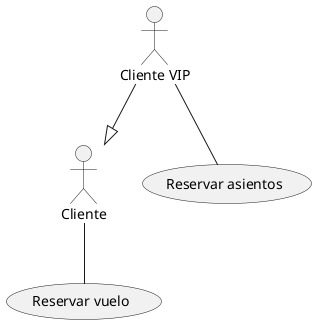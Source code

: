 @startuml
' DEFINICIONES
actor Cliente as cliente
actor :Cliente VIP: as vip
(Reservar vuelo) as vuelo
(Reservar asientos) as asiento

' RELACIONES
cliente -- vuelo
vip -- asiento
vip --|> cliente
@enduml